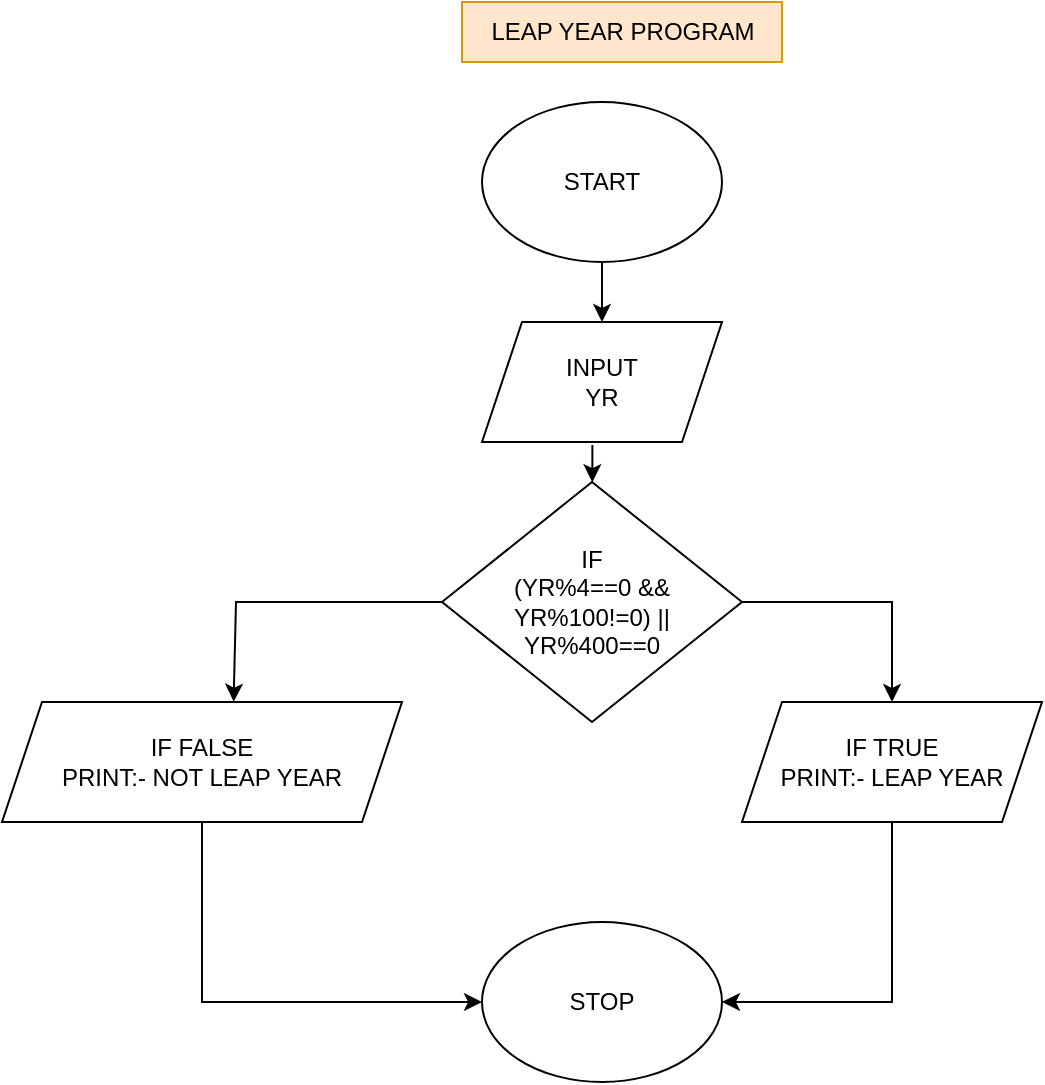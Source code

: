 <mxfile version="20.3.0" type="device"><diagram id="0VyogO4FM-i8yZcJ2f7O" name="Page-1"><mxGraphModel dx="868" dy="553" grid="1" gridSize="10" guides="1" tooltips="1" connect="1" arrows="1" fold="1" page="1" pageScale="1" pageWidth="850" pageHeight="1100" math="0" shadow="0"><root><mxCell id="0"/><mxCell id="1" parent="0"/><mxCell id="vOl9gnMwk8UWy4Q2usAW-1" value="START" style="ellipse;whiteSpace=wrap;html=1;" parent="1" vertex="1"><mxGeometry x="370" y="60" width="120" height="80" as="geometry"/></mxCell><mxCell id="vOl9gnMwk8UWy4Q2usAW-2" value="INPUT&lt;br&gt;YR" style="shape=parallelogram;perimeter=parallelogramPerimeter;whiteSpace=wrap;html=1;fixedSize=1;" parent="1" vertex="1"><mxGeometry x="370" y="170" width="120" height="60" as="geometry"/></mxCell><mxCell id="vOl9gnMwk8UWy4Q2usAW-3" value="IF&lt;br&gt;(YR%4==0 &amp;amp;&amp;amp; YR%100!=0) || YR%400==0" style="rhombus;whiteSpace=wrap;html=1;" parent="1" vertex="1"><mxGeometry x="350" y="250" width="150" height="120" as="geometry"/></mxCell><mxCell id="vOl9gnMwk8UWy4Q2usAW-4" value="" style="endArrow=classic;html=1;rounded=0;exitX=0.5;exitY=1;exitDx=0;exitDy=0;entryX=0.5;entryY=0;entryDx=0;entryDy=0;" parent="1" source="vOl9gnMwk8UWy4Q2usAW-1" target="vOl9gnMwk8UWy4Q2usAW-2" edge="1"><mxGeometry width="50" height="50" relative="1" as="geometry"><mxPoint x="400" y="300" as="sourcePoint"/><mxPoint x="450" y="250" as="targetPoint"/></mxGeometry></mxCell><mxCell id="vOl9gnMwk8UWy4Q2usAW-5" value="" style="endArrow=classic;html=1;rounded=0;exitX=0.46;exitY=1.024;exitDx=0;exitDy=0;exitPerimeter=0;" parent="1" source="vOl9gnMwk8UWy4Q2usAW-2" target="vOl9gnMwk8UWy4Q2usAW-3" edge="1"><mxGeometry width="50" height="50" relative="1" as="geometry"><mxPoint x="400" y="300" as="sourcePoint"/><mxPoint x="430" y="240" as="targetPoint"/></mxGeometry></mxCell><mxCell id="vOl9gnMwk8UWy4Q2usAW-6" value="" style="endArrow=classic;html=1;rounded=0;exitX=1;exitY=0.5;exitDx=0;exitDy=0;entryX=0.5;entryY=0;entryDx=0;entryDy=0;" parent="1" source="vOl9gnMwk8UWy4Q2usAW-3" target="vOl9gnMwk8UWy4Q2usAW-7" edge="1"><mxGeometry width="50" height="50" relative="1" as="geometry"><mxPoint x="370" y="370" as="sourcePoint"/><mxPoint x="520" y="360" as="targetPoint"/><Array as="points"><mxPoint x="575" y="310"/></Array></mxGeometry></mxCell><mxCell id="vOl9gnMwk8UWy4Q2usAW-7" value="IF TRUE&lt;br&gt;PRINT:- LEAP YEAR" style="shape=parallelogram;perimeter=parallelogramPerimeter;whiteSpace=wrap;html=1;fixedSize=1;" parent="1" vertex="1"><mxGeometry x="500" y="360" width="150" height="60" as="geometry"/></mxCell><mxCell id="vOl9gnMwk8UWy4Q2usAW-8" value="IF FALSE&lt;br&gt;PRINT:- NOT LEAP YEAR" style="shape=parallelogram;perimeter=parallelogramPerimeter;whiteSpace=wrap;html=1;fixedSize=1;" parent="1" vertex="1"><mxGeometry x="130" y="360" width="200" height="60" as="geometry"/></mxCell><mxCell id="vOl9gnMwk8UWy4Q2usAW-9" value="" style="endArrow=classic;html=1;rounded=0;exitX=0;exitY=0.5;exitDx=0;exitDy=0;entryX=0.579;entryY=-0.003;entryDx=0;entryDy=0;entryPerimeter=0;" parent="1" source="vOl9gnMwk8UWy4Q2usAW-3" target="vOl9gnMwk8UWy4Q2usAW-8" edge="1"><mxGeometry width="50" height="50" relative="1" as="geometry"><mxPoint x="370" y="360" as="sourcePoint"/><mxPoint x="420" y="310" as="targetPoint"/><Array as="points"><mxPoint x="247" y="310"/></Array></mxGeometry></mxCell><mxCell id="vOl9gnMwk8UWy4Q2usAW-10" value="STOP" style="ellipse;whiteSpace=wrap;html=1;" parent="1" vertex="1"><mxGeometry x="370" y="470" width="120" height="80" as="geometry"/></mxCell><mxCell id="vOl9gnMwk8UWy4Q2usAW-11" value="" style="endArrow=classic;html=1;rounded=0;exitX=0.5;exitY=1;exitDx=0;exitDy=0;entryX=0;entryY=0.5;entryDx=0;entryDy=0;" parent="1" source="vOl9gnMwk8UWy4Q2usAW-8" target="vOl9gnMwk8UWy4Q2usAW-10" edge="1"><mxGeometry width="50" height="50" relative="1" as="geometry"><mxPoint x="370" y="360" as="sourcePoint"/><mxPoint x="420" y="310" as="targetPoint"/><Array as="points"><mxPoint x="230" y="510"/></Array></mxGeometry></mxCell><mxCell id="vOl9gnMwk8UWy4Q2usAW-12" value="" style="endArrow=classic;html=1;rounded=0;exitX=0.5;exitY=1;exitDx=0;exitDy=0;entryX=1;entryY=0.5;entryDx=0;entryDy=0;" parent="1" source="vOl9gnMwk8UWy4Q2usAW-7" target="vOl9gnMwk8UWy4Q2usAW-10" edge="1"><mxGeometry width="50" height="50" relative="1" as="geometry"><mxPoint x="370" y="360" as="sourcePoint"/><mxPoint x="420" y="310" as="targetPoint"/><Array as="points"><mxPoint x="575" y="510"/></Array></mxGeometry></mxCell><mxCell id="vOl9gnMwk8UWy4Q2usAW-13" value="LEAP YEAR PROGRAM" style="text;html=1;align=center;verticalAlign=middle;resizable=0;points=[];autosize=1;strokeColor=#d79b00;fillColor=#ffe6cc;shadow=0;sketch=0;" parent="1" vertex="1"><mxGeometry x="360" y="10" width="160" height="30" as="geometry"/></mxCell></root></mxGraphModel></diagram></mxfile>